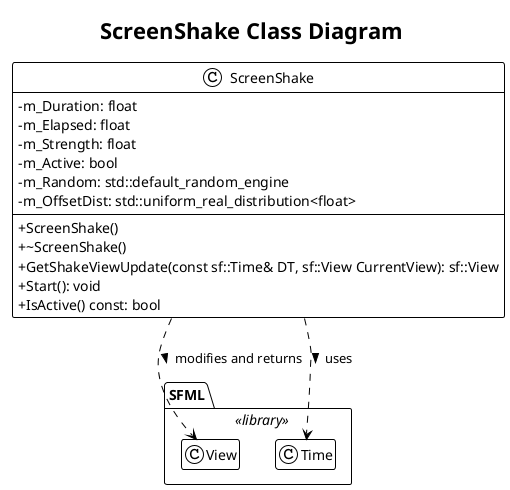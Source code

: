@startuml
!theme plain
title ScreenShake Class Diagram

' Settings
skinparam classAttributeIconSize 0
hide empty members

' --- SFML Library ---
package SFML <<library>> {
    class View
    class Time
}

' --- Application Class ---
class ScreenShake {
    - m_Duration: float
    - m_Elapsed: float
    - m_Strength: float
    - m_Active: bool
    - m_Random: std::default_random_engine
    - m_OffsetDist: std::uniform_real_distribution<float>
    --
    + ScreenShake()
    + ~ScreenShake()
    + GetShakeViewUpdate(const sf::Time& DT, sf::View CurrentView): sf::View
    + Start(): void
    + IsActive() const: bool
}

' --- RELATIONSHIPS ---

' ==> Dependency
ScreenShake ..> SFML.View : modifies and returns >
ScreenShake ..> SFML.Time : uses >

@enduml